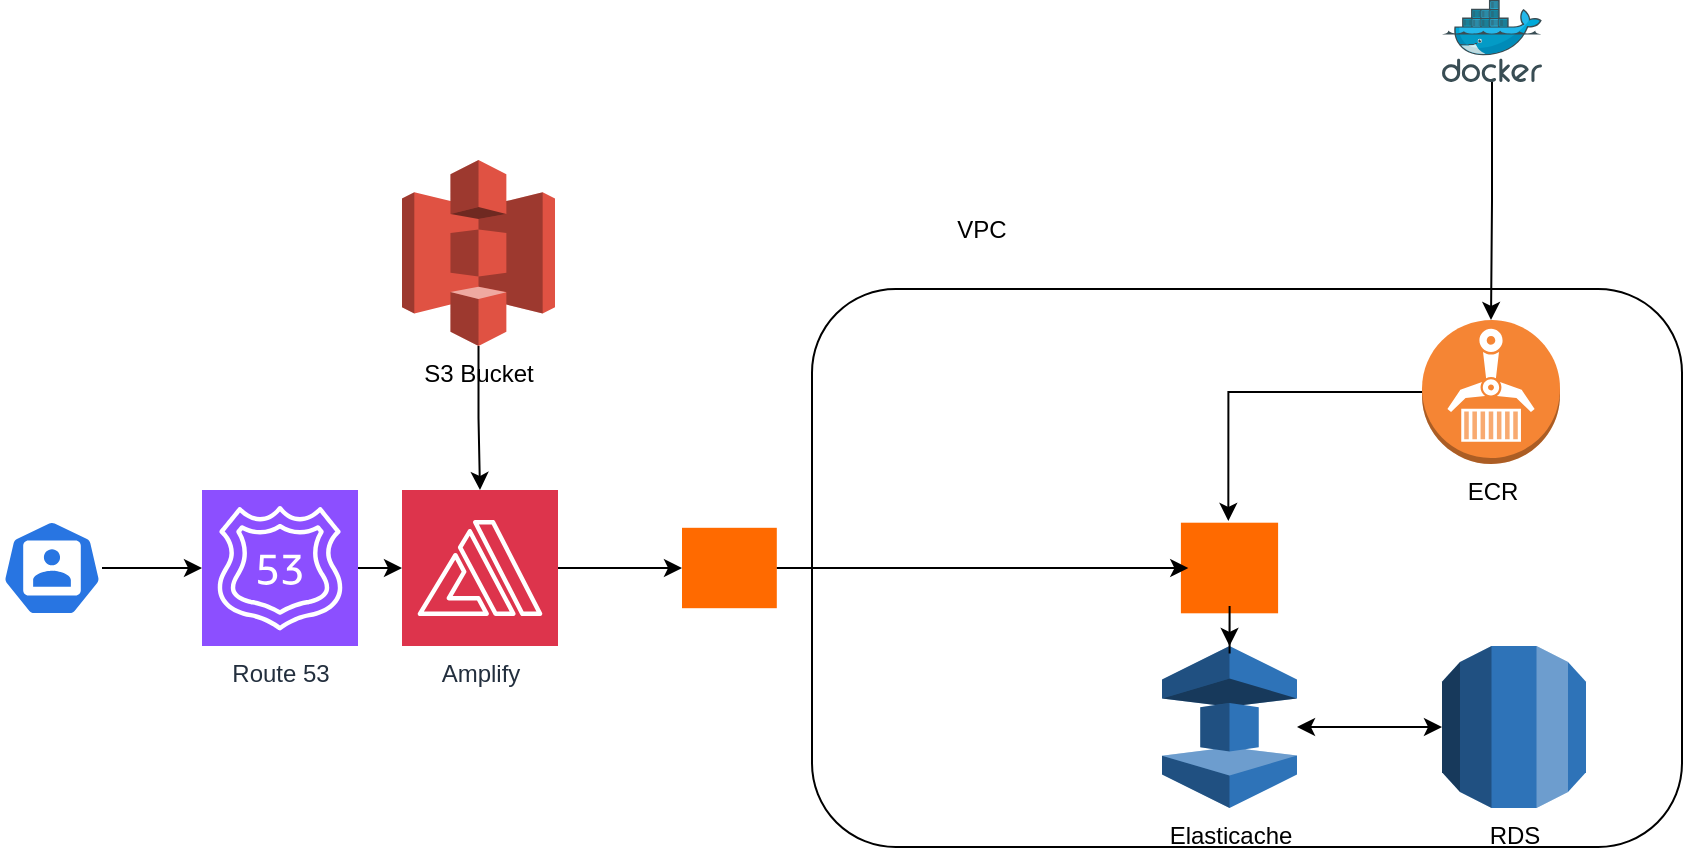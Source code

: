 <mxfile version="28.0.6">
  <diagram name="Page-1" id="MR1L3E7EyAJXu9_P_bUc">
    <mxGraphModel dx="1426" dy="785" grid="1" gridSize="10" guides="1" tooltips="1" connect="1" arrows="1" fold="1" page="1" pageScale="1" pageWidth="850" pageHeight="1100" math="0" shadow="0">
      <root>
        <mxCell id="0" />
        <mxCell id="1" parent="0" />
        <mxCell id="Wktv1OvFGi2iY7jEKBpZ-1" value="" style="aspect=fixed;sketch=0;html=1;dashed=0;whitespace=wrap;verticalLabelPosition=bottom;verticalAlign=top;fillColor=#2875E2;strokeColor=#ffffff;points=[[0.005,0.63,0],[0.1,0.2,0],[0.9,0.2,0],[0.5,0,0],[0.995,0.63,0],[0.72,0.99,0],[0.5,1,0],[0.28,0.99,0]];shape=mxgraph.kubernetes.icon2;prIcon=user" parent="1" vertex="1">
          <mxGeometry x="20" y="450" width="50" height="48" as="geometry" />
        </mxCell>
        <mxCell id="Wktv1OvFGi2iY7jEKBpZ-6" value="" style="edgeStyle=orthogonalEdgeStyle;rounded=0;orthogonalLoop=1;jettySize=auto;html=1;" parent="1" source="Wktv1OvFGi2iY7jEKBpZ-2" target="Wktv1OvFGi2iY7jEKBpZ-5" edge="1">
          <mxGeometry relative="1" as="geometry" />
        </mxCell>
        <mxCell id="Wktv1OvFGi2iY7jEKBpZ-2" value="Route 53" style="sketch=0;points=[[0,0,0],[0.25,0,0],[0.5,0,0],[0.75,0,0],[1,0,0],[0,1,0],[0.25,1,0],[0.5,1,0],[0.75,1,0],[1,1,0],[0,0.25,0],[0,0.5,0],[0,0.75,0],[1,0.25,0],[1,0.5,0],[1,0.75,0]];outlineConnect=0;fontColor=#232F3E;fillColor=#8C4FFF;strokeColor=#ffffff;dashed=0;verticalLabelPosition=bottom;verticalAlign=top;align=center;html=1;fontSize=12;fontStyle=0;aspect=fixed;shape=mxgraph.aws4.resourceIcon;resIcon=mxgraph.aws4.route_53;" parent="1" vertex="1">
          <mxGeometry x="120" y="435" width="78" height="78" as="geometry" />
        </mxCell>
        <mxCell id="Wktv1OvFGi2iY7jEKBpZ-3" style="edgeStyle=orthogonalEdgeStyle;rounded=0;orthogonalLoop=1;jettySize=auto;html=1;entryX=0;entryY=0.5;entryDx=0;entryDy=0;entryPerimeter=0;" parent="1" source="Wktv1OvFGi2iY7jEKBpZ-1" target="Wktv1OvFGi2iY7jEKBpZ-2" edge="1">
          <mxGeometry relative="1" as="geometry" />
        </mxCell>
        <mxCell id="Wktv1OvFGi2iY7jEKBpZ-4" value="" style="rounded=1;whiteSpace=wrap;html=1;fillColor=none;" parent="1" vertex="1">
          <mxGeometry x="425" y="334.5" width="435" height="279" as="geometry" />
        </mxCell>
        <mxCell id="Wktv1OvFGi2iY7jEKBpZ-8" style="edgeStyle=orthogonalEdgeStyle;rounded=0;orthogonalLoop=1;jettySize=auto;html=1;" parent="1" source="Wktv1OvFGi2iY7jEKBpZ-5" target="Wktv1OvFGi2iY7jEKBpZ-7" edge="1">
          <mxGeometry relative="1" as="geometry" />
        </mxCell>
        <mxCell id="Wktv1OvFGi2iY7jEKBpZ-5" value="Amplify" style="sketch=0;points=[[0,0,0],[0.25,0,0],[0.5,0,0],[0.75,0,0],[1,0,0],[0,1,0],[0.25,1,0],[0.5,1,0],[0.75,1,0],[1,1,0],[0,0.25,0],[0,0.5,0],[0,0.75,0],[1,0.25,0],[1,0.5,0],[1,0.75,0]];outlineConnect=0;fontColor=#232F3E;fillColor=#DD344C;strokeColor=#ffffff;dashed=0;verticalLabelPosition=bottom;verticalAlign=top;align=center;html=1;fontSize=12;fontStyle=0;aspect=fixed;shape=mxgraph.aws4.resourceIcon;resIcon=mxgraph.aws4.amplify;" parent="1" vertex="1">
          <mxGeometry x="220" y="435" width="78" height="78" as="geometry" />
        </mxCell>
        <mxCell id="Wktv1OvFGi2iY7jEKBpZ-7" value="" style="points=[];aspect=fixed;html=1;align=center;shadow=0;dashed=0;fillColor=#FF6A00;strokeColor=none;shape=mxgraph.alibaba_cloud.alb_application_load_balancer_01;" parent="1" vertex="1">
          <mxGeometry x="360" y="453.9" width="47.4" height="40.2" as="geometry" />
        </mxCell>
        <mxCell id="Wktv1OvFGi2iY7jEKBpZ-10" style="edgeStyle=orthogonalEdgeStyle;rounded=0;orthogonalLoop=1;jettySize=auto;html=1;" parent="1" source="Wktv1OvFGi2iY7jEKBpZ-9" target="Wktv1OvFGi2iY7jEKBpZ-5" edge="1">
          <mxGeometry relative="1" as="geometry" />
        </mxCell>
        <mxCell id="Wktv1OvFGi2iY7jEKBpZ-9" value="S3 Bucket" style="outlineConnect=0;dashed=0;verticalLabelPosition=bottom;verticalAlign=top;align=center;html=1;shape=mxgraph.aws3.s3;fillColor=#E05243;gradientColor=none;" parent="1" vertex="1">
          <mxGeometry x="220" y="270" width="76.5" height="93" as="geometry" />
        </mxCell>
        <mxCell id="Wktv1OvFGi2iY7jEKBpZ-11" value="RDS" style="outlineConnect=0;dashed=0;verticalLabelPosition=bottom;verticalAlign=top;align=center;html=1;shape=mxgraph.aws3.rds;fillColor=#2E73B8;gradientColor=none;" parent="1" vertex="1">
          <mxGeometry x="740" y="513" width="72" height="81" as="geometry" />
        </mxCell>
        <mxCell id="Wktv1OvFGi2iY7jEKBpZ-12" value="Elasticache" style="outlineConnect=0;dashed=0;verticalLabelPosition=bottom;verticalAlign=top;align=center;html=1;shape=mxgraph.aws3.elasticache;fillColor=#2E73B8;gradientColor=none;" parent="1" vertex="1">
          <mxGeometry x="600" y="513" width="67.5" height="81" as="geometry" />
        </mxCell>
        <mxCell id="Wktv1OvFGi2iY7jEKBpZ-13" style="edgeStyle=orthogonalEdgeStyle;rounded=0;orthogonalLoop=1;jettySize=auto;html=1;entryX=0;entryY=0.5;entryDx=0;entryDy=0;entryPerimeter=0;startArrow=classic;startFill=1;" parent="1" source="Wktv1OvFGi2iY7jEKBpZ-12" target="Wktv1OvFGi2iY7jEKBpZ-11" edge="1">
          <mxGeometry relative="1" as="geometry" />
        </mxCell>
        <mxCell id="Wktv1OvFGi2iY7jEKBpZ-14" value="" style="points=[];aspect=fixed;html=1;align=center;shadow=0;dashed=0;fillColor=#FF6A00;strokeColor=none;shape=mxgraph.alibaba_cloud.ecs_elastic_compute_service;" parent="1" vertex="1">
          <mxGeometry x="609.45" y="451.35" width="48.6" height="45.3" as="geometry" />
        </mxCell>
        <mxCell id="Wktv1OvFGi2iY7jEKBpZ-15" value="ECR" style="outlineConnect=0;dashed=0;verticalLabelPosition=bottom;verticalAlign=top;align=center;html=1;shape=mxgraph.aws3.ecr;fillColor=#F58534;gradientColor=none;" parent="1" vertex="1">
          <mxGeometry x="730" y="350" width="69" height="72" as="geometry" />
        </mxCell>
        <mxCell id="Wktv1OvFGi2iY7jEKBpZ-17" style="edgeStyle=orthogonalEdgeStyle;rounded=0;orthogonalLoop=1;jettySize=auto;html=1;" parent="1" source="Wktv1OvFGi2iY7jEKBpZ-16" target="Wktv1OvFGi2iY7jEKBpZ-15" edge="1">
          <mxGeometry relative="1" as="geometry" />
        </mxCell>
        <mxCell id="Wktv1OvFGi2iY7jEKBpZ-16" value="" style="image;sketch=0;aspect=fixed;html=1;points=[];align=center;fontSize=12;image=img/lib/mscae/Docker.svg;" parent="1" vertex="1">
          <mxGeometry x="740" y="190" width="50" height="41" as="geometry" />
        </mxCell>
        <mxCell id="Wktv1OvFGi2iY7jEKBpZ-18" style="edgeStyle=orthogonalEdgeStyle;rounded=0;orthogonalLoop=1;jettySize=auto;html=1;entryX=0.488;entryY=-0.019;entryDx=0;entryDy=0;entryPerimeter=0;" parent="1" source="Wktv1OvFGi2iY7jEKBpZ-15" target="Wktv1OvFGi2iY7jEKBpZ-14" edge="1">
          <mxGeometry relative="1" as="geometry" />
        </mxCell>
        <mxCell id="Wktv1OvFGi2iY7jEKBpZ-20" style="edgeStyle=orthogonalEdgeStyle;rounded=0;orthogonalLoop=1;jettySize=auto;html=1;entryX=0.5;entryY=0;entryDx=0;entryDy=0;entryPerimeter=0;" parent="1" source="Wktv1OvFGi2iY7jEKBpZ-14" target="Wktv1OvFGi2iY7jEKBpZ-12" edge="1">
          <mxGeometry relative="1" as="geometry" />
        </mxCell>
        <mxCell id="Wktv1OvFGi2iY7jEKBpZ-21" style="edgeStyle=orthogonalEdgeStyle;rounded=0;orthogonalLoop=1;jettySize=auto;html=1;entryX=0.076;entryY=0.501;entryDx=0;entryDy=0;entryPerimeter=0;" parent="1" source="Wktv1OvFGi2iY7jEKBpZ-7" target="Wktv1OvFGi2iY7jEKBpZ-14" edge="1">
          <mxGeometry relative="1" as="geometry" />
        </mxCell>
        <mxCell id="Wktv1OvFGi2iY7jEKBpZ-22" value="VPC" style="text;html=1;align=center;verticalAlign=middle;whiteSpace=wrap;rounded=0;" parent="1" vertex="1">
          <mxGeometry x="480" y="290" width="60" height="30" as="geometry" />
        </mxCell>
      </root>
    </mxGraphModel>
  </diagram>
</mxfile>
